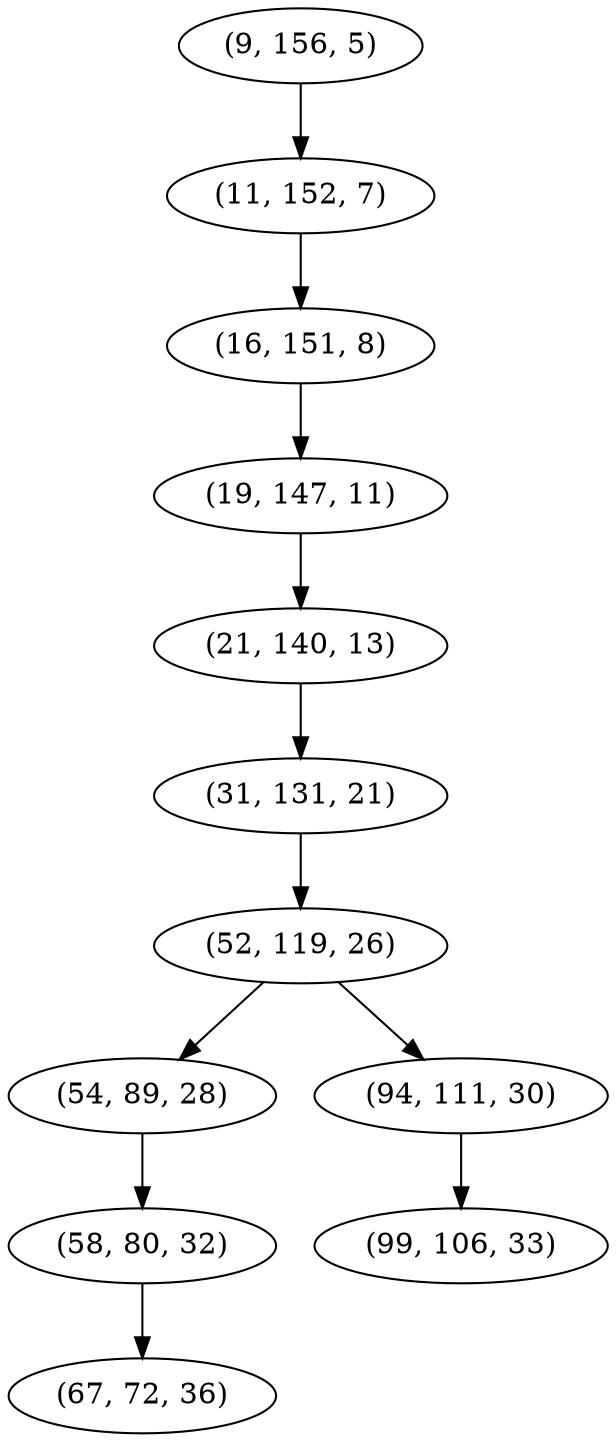 digraph tree {
    "(9, 156, 5)";
    "(11, 152, 7)";
    "(16, 151, 8)";
    "(19, 147, 11)";
    "(21, 140, 13)";
    "(31, 131, 21)";
    "(52, 119, 26)";
    "(54, 89, 28)";
    "(58, 80, 32)";
    "(67, 72, 36)";
    "(94, 111, 30)";
    "(99, 106, 33)";
    "(9, 156, 5)" -> "(11, 152, 7)";
    "(11, 152, 7)" -> "(16, 151, 8)";
    "(16, 151, 8)" -> "(19, 147, 11)";
    "(19, 147, 11)" -> "(21, 140, 13)";
    "(21, 140, 13)" -> "(31, 131, 21)";
    "(31, 131, 21)" -> "(52, 119, 26)";
    "(52, 119, 26)" -> "(54, 89, 28)";
    "(52, 119, 26)" -> "(94, 111, 30)";
    "(54, 89, 28)" -> "(58, 80, 32)";
    "(58, 80, 32)" -> "(67, 72, 36)";
    "(94, 111, 30)" -> "(99, 106, 33)";
}
